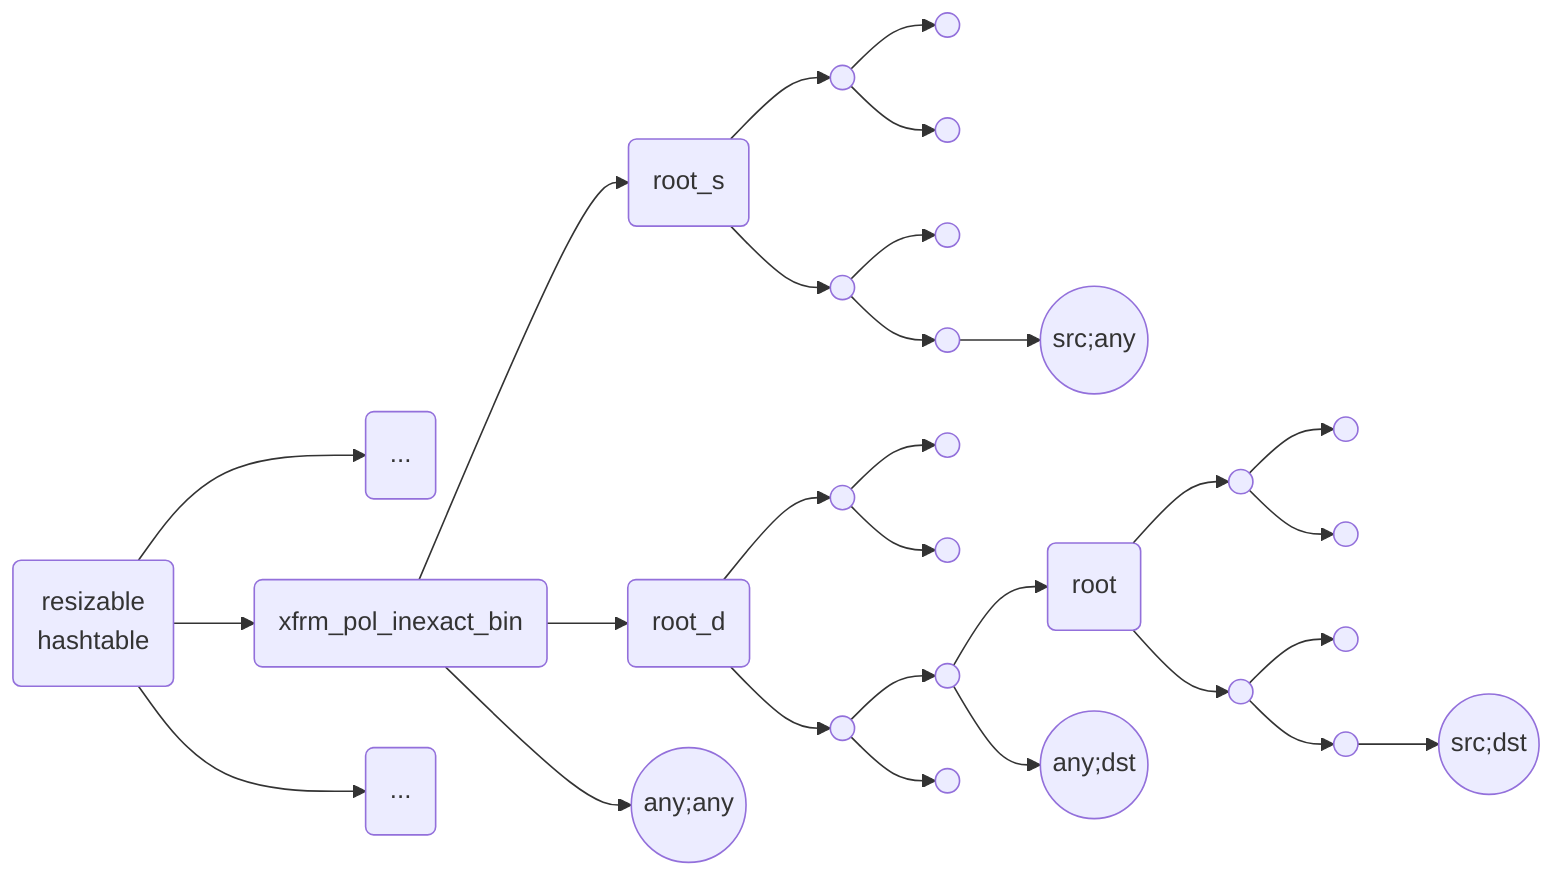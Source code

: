 graph LR
  table(resizable<br />hashtable) --> bin1(...)
  table(resizable<br />hashtable) --> bin(xfrm_pol_inexact_bin)
  table(resizable<br />hashtable) --> bin2(...)
  bin --> rbtree_dst(root_d)
  bin --> rbtree_src(root_s)
  bin --> list_anyany((any;any))
  rbtree_src --> node_src1(( ))
  rbtree_src --> node_src2(( ))
  node_src1 --> node_src3(( ))
  node_src1 --> node_src4(( ))
  node_src2 --> node_src5(( ))
  node_src2 --> node_src6(( ))
  node_src6 --> list_srcany((src;any))
  rbtree_dst --> node_dst1(( ))
  rbtree_dst --> node_dst2(( ))
  node_dst1 --> node_dst3(( ))
  node_dst1 --> node_dst4(( ))
  node_dst2 --> node_dst5(( ))
  node_dst2 --> node_dst6(( ))
  node_dst5 --> rbtree_dstsrc(root)
  node_dst5 --> list_dstany((any;dst))
  rbtree_dstsrc --> node_dstsrc1(( ))
  rbtree_dstsrc --> node_dstsrc2(( ))
  node_dstsrc1 --> node_dstsrc3(( ))
  node_dstsrc1 --> node_dstsrc4(( ))
  node_dstsrc2 --> node_dstsrc5(( ))
  node_dstsrc2 --> node_dstsrc6(( ))
  node_dstsrc6 --> list_dstsrc((src;dst))
